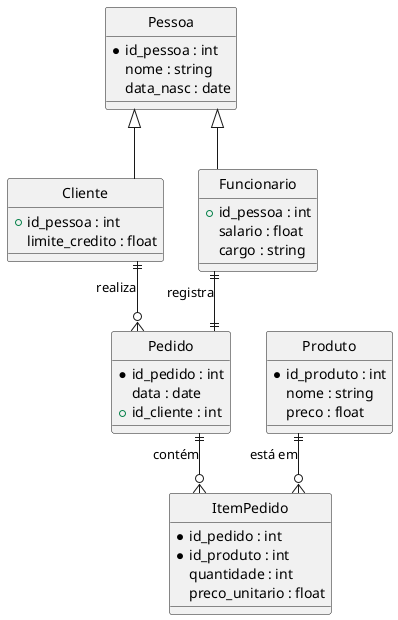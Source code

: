 @startuml

' Estilo do diagrama (opcional)
hide circle
skinparam linetype ortho

' === ENTIDADES ===
entity "Pessoa" as Pessoa {
  *id_pessoa : int
  nome : string
  data_nasc : date
}

entity "Cliente" as Cliente {
  +id_pessoa : int
  limite_credito : float
}

entity "Funcionario" as Funcionario {
  +id_pessoa : int
  salario : float
  cargo : string
}

entity "Pedido" as Pedido {
  *id_pedido : int
  data : date
  +id_cliente : int
}

entity "Produto" as Produto {
  *id_produto : int
  nome : string
  preco : float
}

entity "ItemPedido" as ItemPedido {
  *id_pedido : int
  *id_produto : int
  quantidade : int
  preco_unitario : float
}

' === RELACIONAMENTOS ===

' Pessoa é generalização de Cliente e Funcionario
Pessoa <|-- Cliente
Pessoa <|-- Funcionario

' Cliente realiza Pedido (1:N)
Cliente ||--o{ Pedido : "realiza"

' Pedido contém Produtos via entidade associativa ItemPedido (N:N)
Pedido ||--o{ ItemPedido : "contém"
Produto ||--o{ ItemPedido : "está em"

' Funcionario registra Pedido (1:1)
Funcionario ||--|| Pedido : "registra"

@enduml
